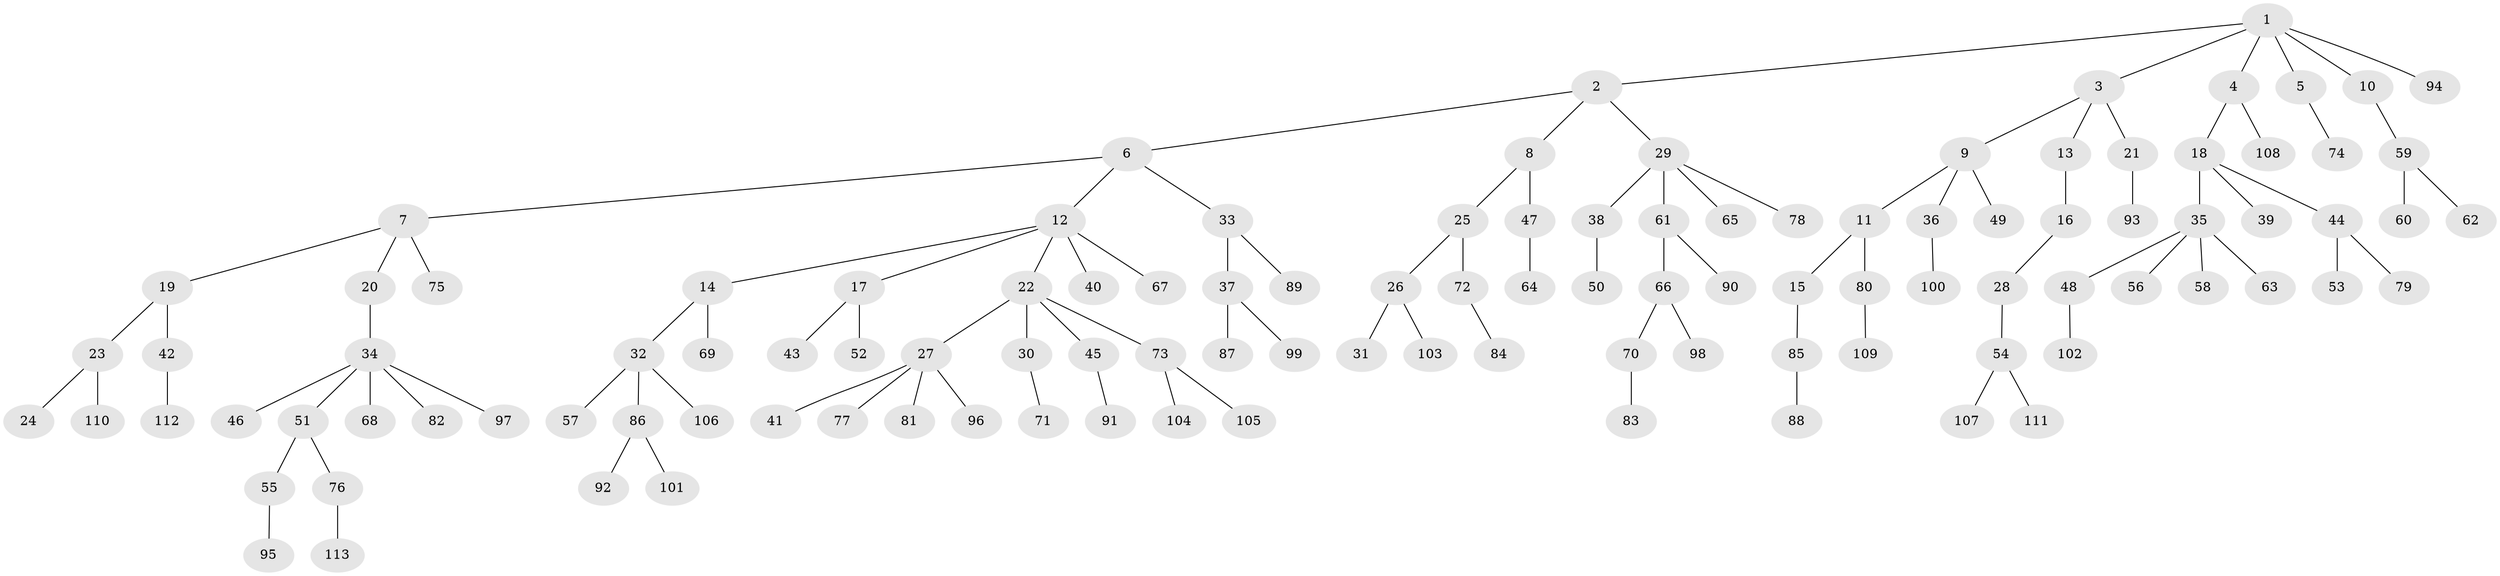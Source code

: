 // Generated by graph-tools (version 1.1) at 2025/02/03/09/25 03:02:28]
// undirected, 113 vertices, 112 edges
graph export_dot {
graph [start="1"]
  node [color=gray90,style=filled];
  1;
  2;
  3;
  4;
  5;
  6;
  7;
  8;
  9;
  10;
  11;
  12;
  13;
  14;
  15;
  16;
  17;
  18;
  19;
  20;
  21;
  22;
  23;
  24;
  25;
  26;
  27;
  28;
  29;
  30;
  31;
  32;
  33;
  34;
  35;
  36;
  37;
  38;
  39;
  40;
  41;
  42;
  43;
  44;
  45;
  46;
  47;
  48;
  49;
  50;
  51;
  52;
  53;
  54;
  55;
  56;
  57;
  58;
  59;
  60;
  61;
  62;
  63;
  64;
  65;
  66;
  67;
  68;
  69;
  70;
  71;
  72;
  73;
  74;
  75;
  76;
  77;
  78;
  79;
  80;
  81;
  82;
  83;
  84;
  85;
  86;
  87;
  88;
  89;
  90;
  91;
  92;
  93;
  94;
  95;
  96;
  97;
  98;
  99;
  100;
  101;
  102;
  103;
  104;
  105;
  106;
  107;
  108;
  109;
  110;
  111;
  112;
  113;
  1 -- 2;
  1 -- 3;
  1 -- 4;
  1 -- 5;
  1 -- 10;
  1 -- 94;
  2 -- 6;
  2 -- 8;
  2 -- 29;
  3 -- 9;
  3 -- 13;
  3 -- 21;
  4 -- 18;
  4 -- 108;
  5 -- 74;
  6 -- 7;
  6 -- 12;
  6 -- 33;
  7 -- 19;
  7 -- 20;
  7 -- 75;
  8 -- 25;
  8 -- 47;
  9 -- 11;
  9 -- 36;
  9 -- 49;
  10 -- 59;
  11 -- 15;
  11 -- 80;
  12 -- 14;
  12 -- 17;
  12 -- 22;
  12 -- 40;
  12 -- 67;
  13 -- 16;
  14 -- 32;
  14 -- 69;
  15 -- 85;
  16 -- 28;
  17 -- 43;
  17 -- 52;
  18 -- 35;
  18 -- 39;
  18 -- 44;
  19 -- 23;
  19 -- 42;
  20 -- 34;
  21 -- 93;
  22 -- 27;
  22 -- 30;
  22 -- 45;
  22 -- 73;
  23 -- 24;
  23 -- 110;
  25 -- 26;
  25 -- 72;
  26 -- 31;
  26 -- 103;
  27 -- 41;
  27 -- 77;
  27 -- 81;
  27 -- 96;
  28 -- 54;
  29 -- 38;
  29 -- 61;
  29 -- 65;
  29 -- 78;
  30 -- 71;
  32 -- 57;
  32 -- 86;
  32 -- 106;
  33 -- 37;
  33 -- 89;
  34 -- 46;
  34 -- 51;
  34 -- 68;
  34 -- 82;
  34 -- 97;
  35 -- 48;
  35 -- 56;
  35 -- 58;
  35 -- 63;
  36 -- 100;
  37 -- 87;
  37 -- 99;
  38 -- 50;
  42 -- 112;
  44 -- 53;
  44 -- 79;
  45 -- 91;
  47 -- 64;
  48 -- 102;
  51 -- 55;
  51 -- 76;
  54 -- 107;
  54 -- 111;
  55 -- 95;
  59 -- 60;
  59 -- 62;
  61 -- 66;
  61 -- 90;
  66 -- 70;
  66 -- 98;
  70 -- 83;
  72 -- 84;
  73 -- 104;
  73 -- 105;
  76 -- 113;
  80 -- 109;
  85 -- 88;
  86 -- 92;
  86 -- 101;
}
